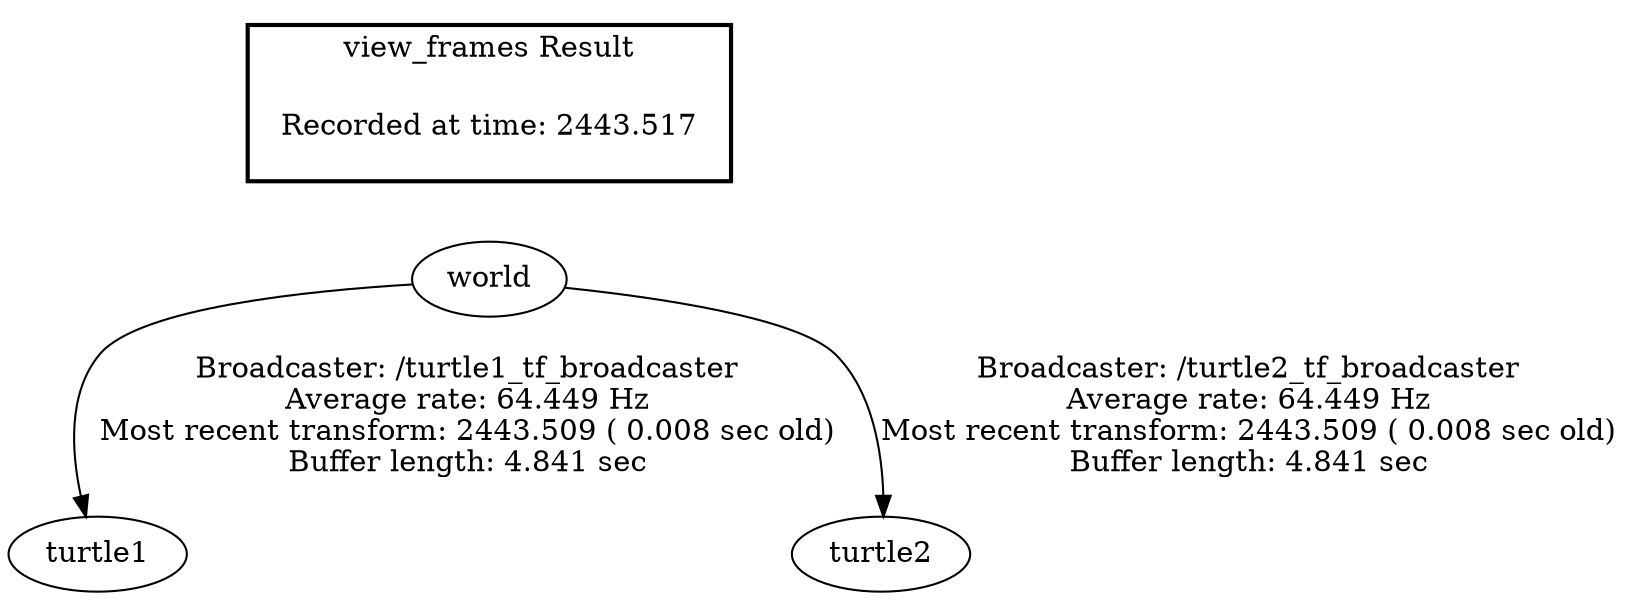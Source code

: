 digraph G {
"world" -> "turtle1"[label="Broadcaster: /turtle1_tf_broadcaster\nAverage rate: 64.449 Hz\nMost recent transform: 2443.509 ( 0.008 sec old)\nBuffer length: 4.841 sec\n"];
"world" -> "turtle2"[label="Broadcaster: /turtle2_tf_broadcaster\nAverage rate: 64.449 Hz\nMost recent transform: 2443.509 ( 0.008 sec old)\nBuffer length: 4.841 sec\n"];
edge [style=invis];
 subgraph cluster_legend { style=bold; color=black; label ="view_frames Result";
"Recorded at time: 2443.517"[ shape=plaintext ] ;
 }->"world";
}